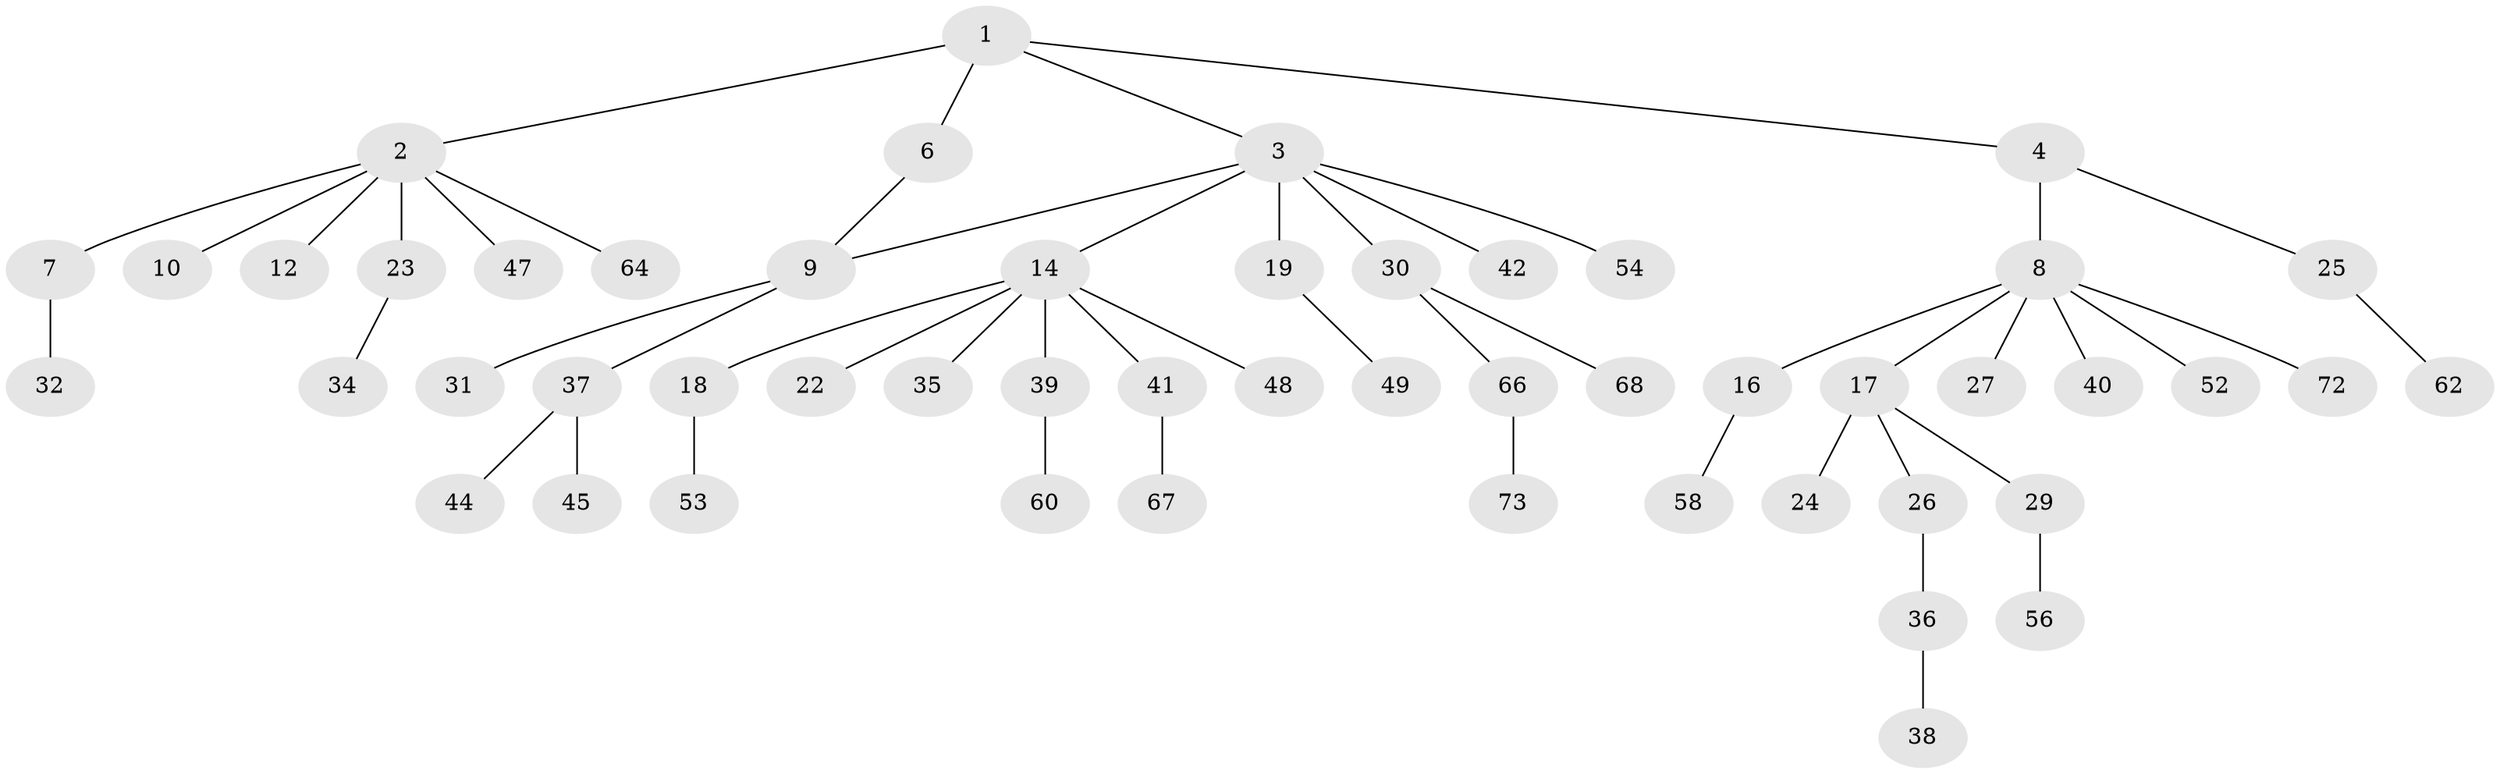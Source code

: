 // Generated by graph-tools (version 1.1) at 2025/23/03/03/25 07:23:30]
// undirected, 52 vertices, 52 edges
graph export_dot {
graph [start="1"]
  node [color=gray90,style=filled];
  1;
  2 [super="+5"];
  3 [super="+59"];
  4 [super="+20"];
  6 [super="+13"];
  7 [super="+71"];
  8 [super="+11"];
  9 [super="+69"];
  10;
  12 [super="+33"];
  14 [super="+15"];
  16 [super="+28"];
  17;
  18 [super="+21"];
  19;
  22;
  23;
  24;
  25 [super="+43"];
  26 [super="+65"];
  27 [super="+50"];
  29 [super="+46"];
  30 [super="+55"];
  31;
  32;
  34 [super="+57"];
  35;
  36;
  37 [super="+51"];
  38;
  39;
  40;
  41 [super="+70"];
  42;
  44;
  45;
  47;
  48;
  49 [super="+63"];
  52;
  53;
  54;
  56;
  58;
  60 [super="+61"];
  62;
  64;
  66;
  67;
  68;
  72;
  73;
  1 -- 2;
  1 -- 3;
  1 -- 4;
  1 -- 6;
  2 -- 7;
  2 -- 23;
  2 -- 47;
  2 -- 64;
  2 -- 10;
  2 -- 12;
  3 -- 9;
  3 -- 14;
  3 -- 19;
  3 -- 30;
  3 -- 42;
  3 -- 54;
  4 -- 8;
  4 -- 25;
  6 -- 9;
  7 -- 32;
  8 -- 16;
  8 -- 27;
  8 -- 40;
  8 -- 52;
  8 -- 72;
  8 -- 17;
  9 -- 31;
  9 -- 37;
  14 -- 39;
  14 -- 41;
  14 -- 48;
  14 -- 18;
  14 -- 35;
  14 -- 22;
  16 -- 58;
  17 -- 24;
  17 -- 26;
  17 -- 29;
  18 -- 53;
  19 -- 49;
  23 -- 34;
  25 -- 62;
  26 -- 36;
  29 -- 56;
  30 -- 66;
  30 -- 68;
  36 -- 38;
  37 -- 44;
  37 -- 45;
  39 -- 60;
  41 -- 67;
  66 -- 73;
}

